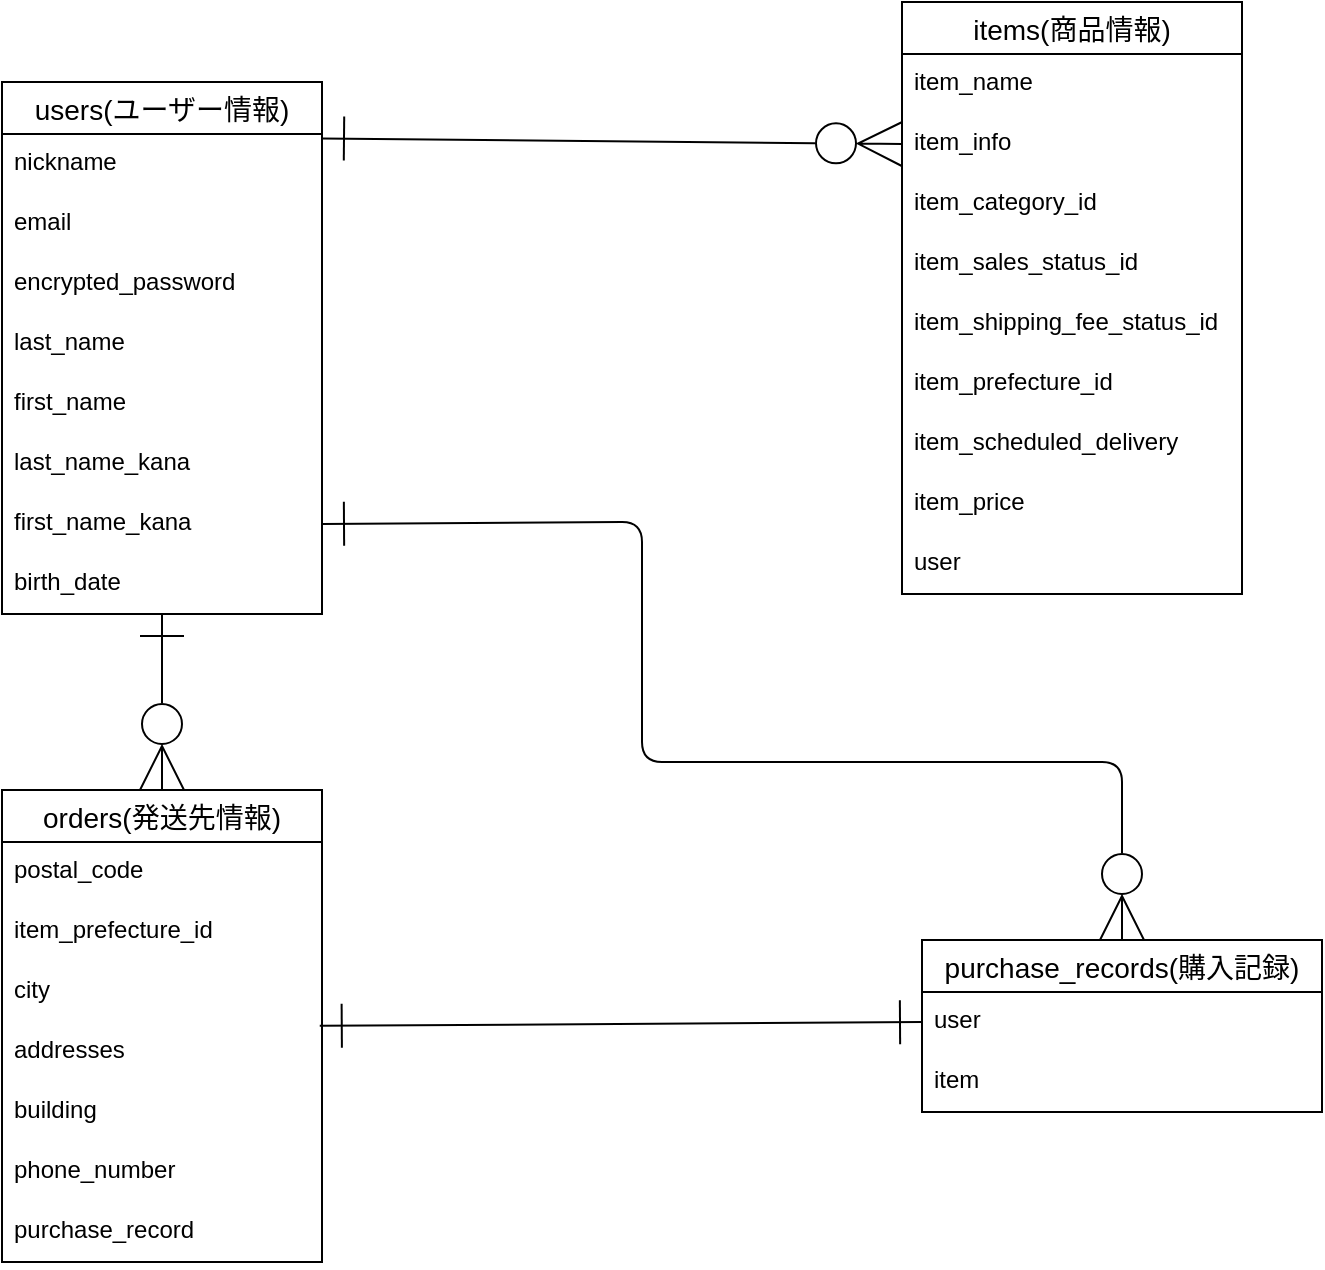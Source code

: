 <mxfile>
    <diagram id="D0CK6uZTqoJyQFyXb8ks" name="ページ1">
        <mxGraphModel dx="1336" dy="751" grid="1" gridSize="10" guides="1" tooltips="1" connect="1" arrows="1" fold="1" page="1" pageScale="1" pageWidth="1169" pageHeight="827" math="0" shadow="0">
            <root>
                <mxCell id="0"/>
                <mxCell id="1" parent="0"/>
                <mxCell id="117" value="users(ユーザー情報)" style="swimlane;fontStyle=0;childLayout=stackLayout;horizontal=1;startSize=26;horizontalStack=0;resizeParent=1;resizeParentMax=0;resizeLast=0;collapsible=1;marginBottom=0;align=center;fontSize=14;strokeWidth=1;" parent="1" vertex="1">
                    <mxGeometry x="200" y="60" width="160" height="266" as="geometry">
                        <mxRectangle x="280" y="286" width="70" height="30" as="alternateBounds"/>
                    </mxGeometry>
                </mxCell>
                <mxCell id="118" value="nickname" style="text;strokeColor=none;fillColor=none;spacingLeft=4;spacingRight=4;overflow=hidden;rotatable=0;points=[[0,0.5],[1,0.5]];portConstraint=eastwest;fontSize=12;strokeWidth=1;" parent="117" vertex="1">
                    <mxGeometry y="26" width="160" height="30" as="geometry"/>
                </mxCell>
                <mxCell id="119" value="email" style="text;strokeColor=none;fillColor=none;spacingLeft=4;spacingRight=4;overflow=hidden;rotatable=0;points=[[0,0.5],[1,0.5]];portConstraint=eastwest;fontSize=12;strokeWidth=1;" parent="117" vertex="1">
                    <mxGeometry y="56" width="160" height="30" as="geometry"/>
                </mxCell>
                <mxCell id="123" value="encrypted_password" style="text;strokeColor=none;fillColor=none;spacingLeft=4;spacingRight=4;overflow=hidden;rotatable=0;points=[[0,0.5],[1,0.5]];portConstraint=eastwest;fontSize=12;strokeWidth=1;" parent="117" vertex="1">
                    <mxGeometry y="86" width="160" height="30" as="geometry"/>
                </mxCell>
                <mxCell id="147" value="last_name" style="text;strokeColor=none;fillColor=none;spacingLeft=4;spacingRight=4;overflow=hidden;rotatable=0;points=[[0,0.5],[1,0.5]];portConstraint=eastwest;fontSize=12;strokeWidth=1;" parent="117" vertex="1">
                    <mxGeometry y="116" width="160" height="30" as="geometry"/>
                </mxCell>
                <mxCell id="148" value="first_name" style="text;strokeColor=none;fillColor=none;spacingLeft=4;spacingRight=4;overflow=hidden;rotatable=0;points=[[0,0.5],[1,0.5]];portConstraint=eastwest;fontSize=12;strokeWidth=1;" parent="117" vertex="1">
                    <mxGeometry y="146" width="160" height="30" as="geometry"/>
                </mxCell>
                <mxCell id="149" value="last_name_kana" style="text;strokeColor=none;fillColor=none;spacingLeft=4;spacingRight=4;overflow=hidden;rotatable=0;points=[[0,0.5],[1,0.5]];portConstraint=eastwest;fontSize=12;strokeWidth=1;" parent="117" vertex="1">
                    <mxGeometry y="176" width="160" height="30" as="geometry"/>
                </mxCell>
                <mxCell id="150" value="first_name_kana" style="text;strokeColor=none;fillColor=none;spacingLeft=4;spacingRight=4;overflow=hidden;rotatable=0;points=[[0,0.5],[1,0.5]];portConstraint=eastwest;fontSize=12;strokeWidth=1;" parent="117" vertex="1">
                    <mxGeometry y="206" width="160" height="30" as="geometry"/>
                </mxCell>
                <mxCell id="151" value="birth_date" style="text;strokeColor=none;fillColor=none;spacingLeft=4;spacingRight=4;overflow=hidden;rotatable=0;points=[[0,0.5],[1,0.5]];portConstraint=eastwest;fontSize=12;strokeWidth=1;" parent="117" vertex="1">
                    <mxGeometry y="236" width="160" height="30" as="geometry"/>
                </mxCell>
                <mxCell id="130" value="items(商品情報)" style="swimlane;fontStyle=0;childLayout=stackLayout;horizontal=1;startSize=26;horizontalStack=0;resizeParent=1;resizeParentMax=0;resizeLast=0;collapsible=1;marginBottom=0;align=center;fontSize=14;strokeWidth=1;" parent="1" vertex="1">
                    <mxGeometry x="650" y="20" width="170" height="296" as="geometry"/>
                </mxCell>
                <mxCell id="131" value="item_name" style="text;strokeColor=none;fillColor=none;spacingLeft=4;spacingRight=4;overflow=hidden;rotatable=0;points=[[0,0.5],[1,0.5]];portConstraint=eastwest;fontSize=12;strokeWidth=1;" parent="130" vertex="1">
                    <mxGeometry y="26" width="170" height="30" as="geometry"/>
                </mxCell>
                <mxCell id="132" value="item_info" style="text;strokeColor=none;fillColor=none;spacingLeft=4;spacingRight=4;overflow=hidden;rotatable=0;points=[[0,0.5],[1,0.5]];portConstraint=eastwest;fontSize=12;strokeWidth=1;" parent="130" vertex="1">
                    <mxGeometry y="56" width="170" height="30" as="geometry"/>
                </mxCell>
                <mxCell id="133" value="item_category_id" style="text;strokeColor=none;fillColor=none;spacingLeft=4;spacingRight=4;overflow=hidden;rotatable=0;points=[[0,0.5],[1,0.5]];portConstraint=eastwest;fontSize=12;strokeWidth=1;" parent="130" vertex="1">
                    <mxGeometry y="86" width="170" height="30" as="geometry"/>
                </mxCell>
                <mxCell id="138" value="item_sales_status_id" style="text;strokeColor=none;fillColor=none;spacingLeft=4;spacingRight=4;overflow=hidden;rotatable=0;points=[[0,0.5],[1,0.5]];portConstraint=eastwest;fontSize=12;strokeWidth=1;" parent="130" vertex="1">
                    <mxGeometry y="116" width="170" height="30" as="geometry"/>
                </mxCell>
                <mxCell id="139" value="item_shipping_fee_status_id" style="text;strokeColor=none;fillColor=none;spacingLeft=4;spacingRight=4;overflow=hidden;rotatable=0;points=[[0,0.5],[1,0.5]];portConstraint=eastwest;fontSize=12;strokeWidth=1;" parent="130" vertex="1">
                    <mxGeometry y="146" width="170" height="30" as="geometry"/>
                </mxCell>
                <mxCell id="140" value="item_prefecture_id" style="text;strokeColor=none;fillColor=none;spacingLeft=4;spacingRight=4;overflow=hidden;rotatable=0;points=[[0,0.5],[1,0.5]];portConstraint=eastwest;fontSize=12;strokeWidth=1;" parent="130" vertex="1">
                    <mxGeometry y="176" width="170" height="30" as="geometry"/>
                </mxCell>
                <mxCell id="141" value="item_scheduled_delivery" style="text;strokeColor=none;fillColor=none;spacingLeft=4;spacingRight=4;overflow=hidden;rotatable=0;points=[[0,0.5],[1,0.5]];portConstraint=eastwest;fontSize=12;strokeWidth=1;" parent="130" vertex="1">
                    <mxGeometry y="206" width="170" height="30" as="geometry"/>
                </mxCell>
                <mxCell id="142" value="item_price" style="text;strokeColor=none;fillColor=none;spacingLeft=4;spacingRight=4;overflow=hidden;rotatable=0;points=[[0,0.5],[1,0.5]];portConstraint=eastwest;fontSize=12;strokeWidth=1;" parent="130" vertex="1">
                    <mxGeometry y="236" width="170" height="30" as="geometry"/>
                </mxCell>
                <mxCell id="184" value="user" style="text;strokeColor=none;fillColor=none;spacingLeft=4;spacingRight=4;overflow=hidden;rotatable=0;points=[[0,0.5],[1,0.5]];portConstraint=eastwest;fontSize=12;strokeWidth=1;" parent="130" vertex="1">
                    <mxGeometry y="266" width="170" height="30" as="geometry"/>
                </mxCell>
                <mxCell id="134" value="orders(発送先情報)" style="swimlane;fontStyle=0;childLayout=stackLayout;horizontal=1;startSize=26;horizontalStack=0;resizeParent=1;resizeParentMax=0;resizeLast=0;collapsible=1;marginBottom=0;align=center;fontSize=14;strokeWidth=1;" parent="1" vertex="1">
                    <mxGeometry x="200" y="414" width="160" height="236" as="geometry"/>
                </mxCell>
                <mxCell id="135" value="postal_code" style="text;strokeColor=none;fillColor=none;spacingLeft=4;spacingRight=4;overflow=hidden;rotatable=0;points=[[0,0.5],[1,0.5]];portConstraint=eastwest;fontSize=12;strokeWidth=1;" parent="134" vertex="1">
                    <mxGeometry y="26" width="160" height="30" as="geometry"/>
                </mxCell>
                <mxCell id="136" value="item_prefecture_id" style="text;strokeColor=none;fillColor=none;spacingLeft=4;spacingRight=4;overflow=hidden;rotatable=0;points=[[0,0.5],[1,0.5]];portConstraint=eastwest;fontSize=12;strokeWidth=1;" parent="134" vertex="1">
                    <mxGeometry y="56" width="160" height="30" as="geometry"/>
                </mxCell>
                <mxCell id="137" value="city" style="text;strokeColor=none;fillColor=none;spacingLeft=4;spacingRight=4;overflow=hidden;rotatable=0;points=[[0,0.5],[1,0.5]];portConstraint=eastwest;fontSize=12;strokeWidth=1;" parent="134" vertex="1">
                    <mxGeometry y="86" width="160" height="30" as="geometry"/>
                </mxCell>
                <mxCell id="145" value="addresses" style="text;strokeColor=none;fillColor=none;spacingLeft=4;spacingRight=4;overflow=hidden;rotatable=0;points=[[0,0.5],[1,0.5]];portConstraint=eastwest;fontSize=12;strokeWidth=1;" parent="134" vertex="1">
                    <mxGeometry y="116" width="160" height="30" as="geometry"/>
                </mxCell>
                <mxCell id="144" value="building" style="text;strokeColor=none;fillColor=none;spacingLeft=4;spacingRight=4;overflow=hidden;rotatable=0;points=[[0,0.5],[1,0.5]];portConstraint=eastwest;fontSize=12;strokeWidth=1;" parent="134" vertex="1">
                    <mxGeometry y="146" width="160" height="30" as="geometry"/>
                </mxCell>
                <mxCell id="143" value="phone_number" style="text;strokeColor=none;fillColor=none;spacingLeft=4;spacingRight=4;overflow=hidden;rotatable=0;points=[[0,0.5],[1,0.5]];portConstraint=eastwest;fontSize=12;strokeWidth=1;" parent="134" vertex="1">
                    <mxGeometry y="176" width="160" height="30" as="geometry"/>
                </mxCell>
                <mxCell id="186" value="purchase_record" style="text;strokeColor=none;fillColor=none;spacingLeft=4;spacingRight=4;overflow=hidden;rotatable=0;points=[[0,0.5],[1,0.5]];portConstraint=eastwest;fontSize=12;strokeWidth=1;" parent="134" vertex="1">
                    <mxGeometry y="206" width="160" height="30" as="geometry"/>
                </mxCell>
                <mxCell id="146" value="purchase_records(購入記録)" style="swimlane;fontStyle=0;childLayout=stackLayout;horizontal=1;startSize=26;horizontalStack=0;resizeParent=1;resizeParentMax=0;resizeLast=0;collapsible=1;marginBottom=0;align=center;fontSize=14;strokeWidth=1;" parent="1" vertex="1">
                    <mxGeometry x="660" y="489" width="200" height="86" as="geometry"/>
                </mxCell>
                <mxCell id="173" value="user" style="text;strokeColor=none;fillColor=none;spacingLeft=4;spacingRight=4;overflow=hidden;rotatable=0;points=[[0,0.5],[1,0.5]];portConstraint=eastwest;fontSize=12;strokeWidth=1;" parent="146" vertex="1">
                    <mxGeometry y="26" width="200" height="30" as="geometry"/>
                </mxCell>
                <mxCell id="174" value="item" style="text;strokeColor=none;fillColor=none;spacingLeft=4;spacingRight=4;overflow=hidden;rotatable=0;points=[[0,0.5],[1,0.5]];portConstraint=eastwest;fontSize=12;strokeWidth=1;" parent="146" vertex="1">
                    <mxGeometry y="56" width="200" height="30" as="geometry"/>
                </mxCell>
                <mxCell id="179" style="edgeStyle=none;html=1;exitX=1;exitY=0.073;exitDx=0;exitDy=0;startArrow=ERone;startFill=0;endArrow=ERzeroToMany;endFill=0;jumpSize=12;strokeWidth=1;startSize=20;sourcePerimeterSpacing=0;entryX=0;entryY=0.5;entryDx=0;entryDy=0;endSize=20;exitPerimeter=0;" parent="1" source="118" target="132" edge="1">
                    <mxGeometry relative="1" as="geometry">
                        <mxPoint x="510" y="185" as="targetPoint"/>
                    </mxGeometry>
                </mxCell>
                <mxCell id="189" style="edgeStyle=none;html=1;startArrow=ERone;startFill=0;endArrow=ERzeroToMany;endFill=0;endSize=20;startSize=20;" parent="1" source="151" target="134" edge="1">
                    <mxGeometry relative="1" as="geometry">
                        <mxPoint x="360" y="290" as="sourcePoint"/>
                        <Array as="points"/>
                    </mxGeometry>
                </mxCell>
                <mxCell id="190" style="edgeStyle=none;html=1;exitX=0.993;exitY=0.064;exitDx=0;exitDy=0;entryX=0;entryY=0.5;entryDx=0;entryDy=0;startArrow=ERone;startFill=0;startSize=20;endArrow=ERone;endFill=0;exitPerimeter=0;endSize=20;" edge="1" parent="1" source="145" target="173">
                    <mxGeometry relative="1" as="geometry"/>
                </mxCell>
                <mxCell id="193" style="edgeStyle=none;html=1;exitX=1;exitY=0.5;exitDx=0;exitDy=0;entryX=0.5;entryY=0;entryDx=0;entryDy=0;startArrow=ERone;startFill=0;endArrow=ERzeroToMany;endFill=0;startSize=20;endSize=20;" edge="1" parent="1" source="150" target="146">
                    <mxGeometry relative="1" as="geometry">
                        <Array as="points">
                            <mxPoint x="520" y="280"/>
                            <mxPoint x="520" y="400"/>
                            <mxPoint x="760" y="400"/>
                        </Array>
                    </mxGeometry>
                </mxCell>
            </root>
        </mxGraphModel>
    </diagram>
</mxfile>